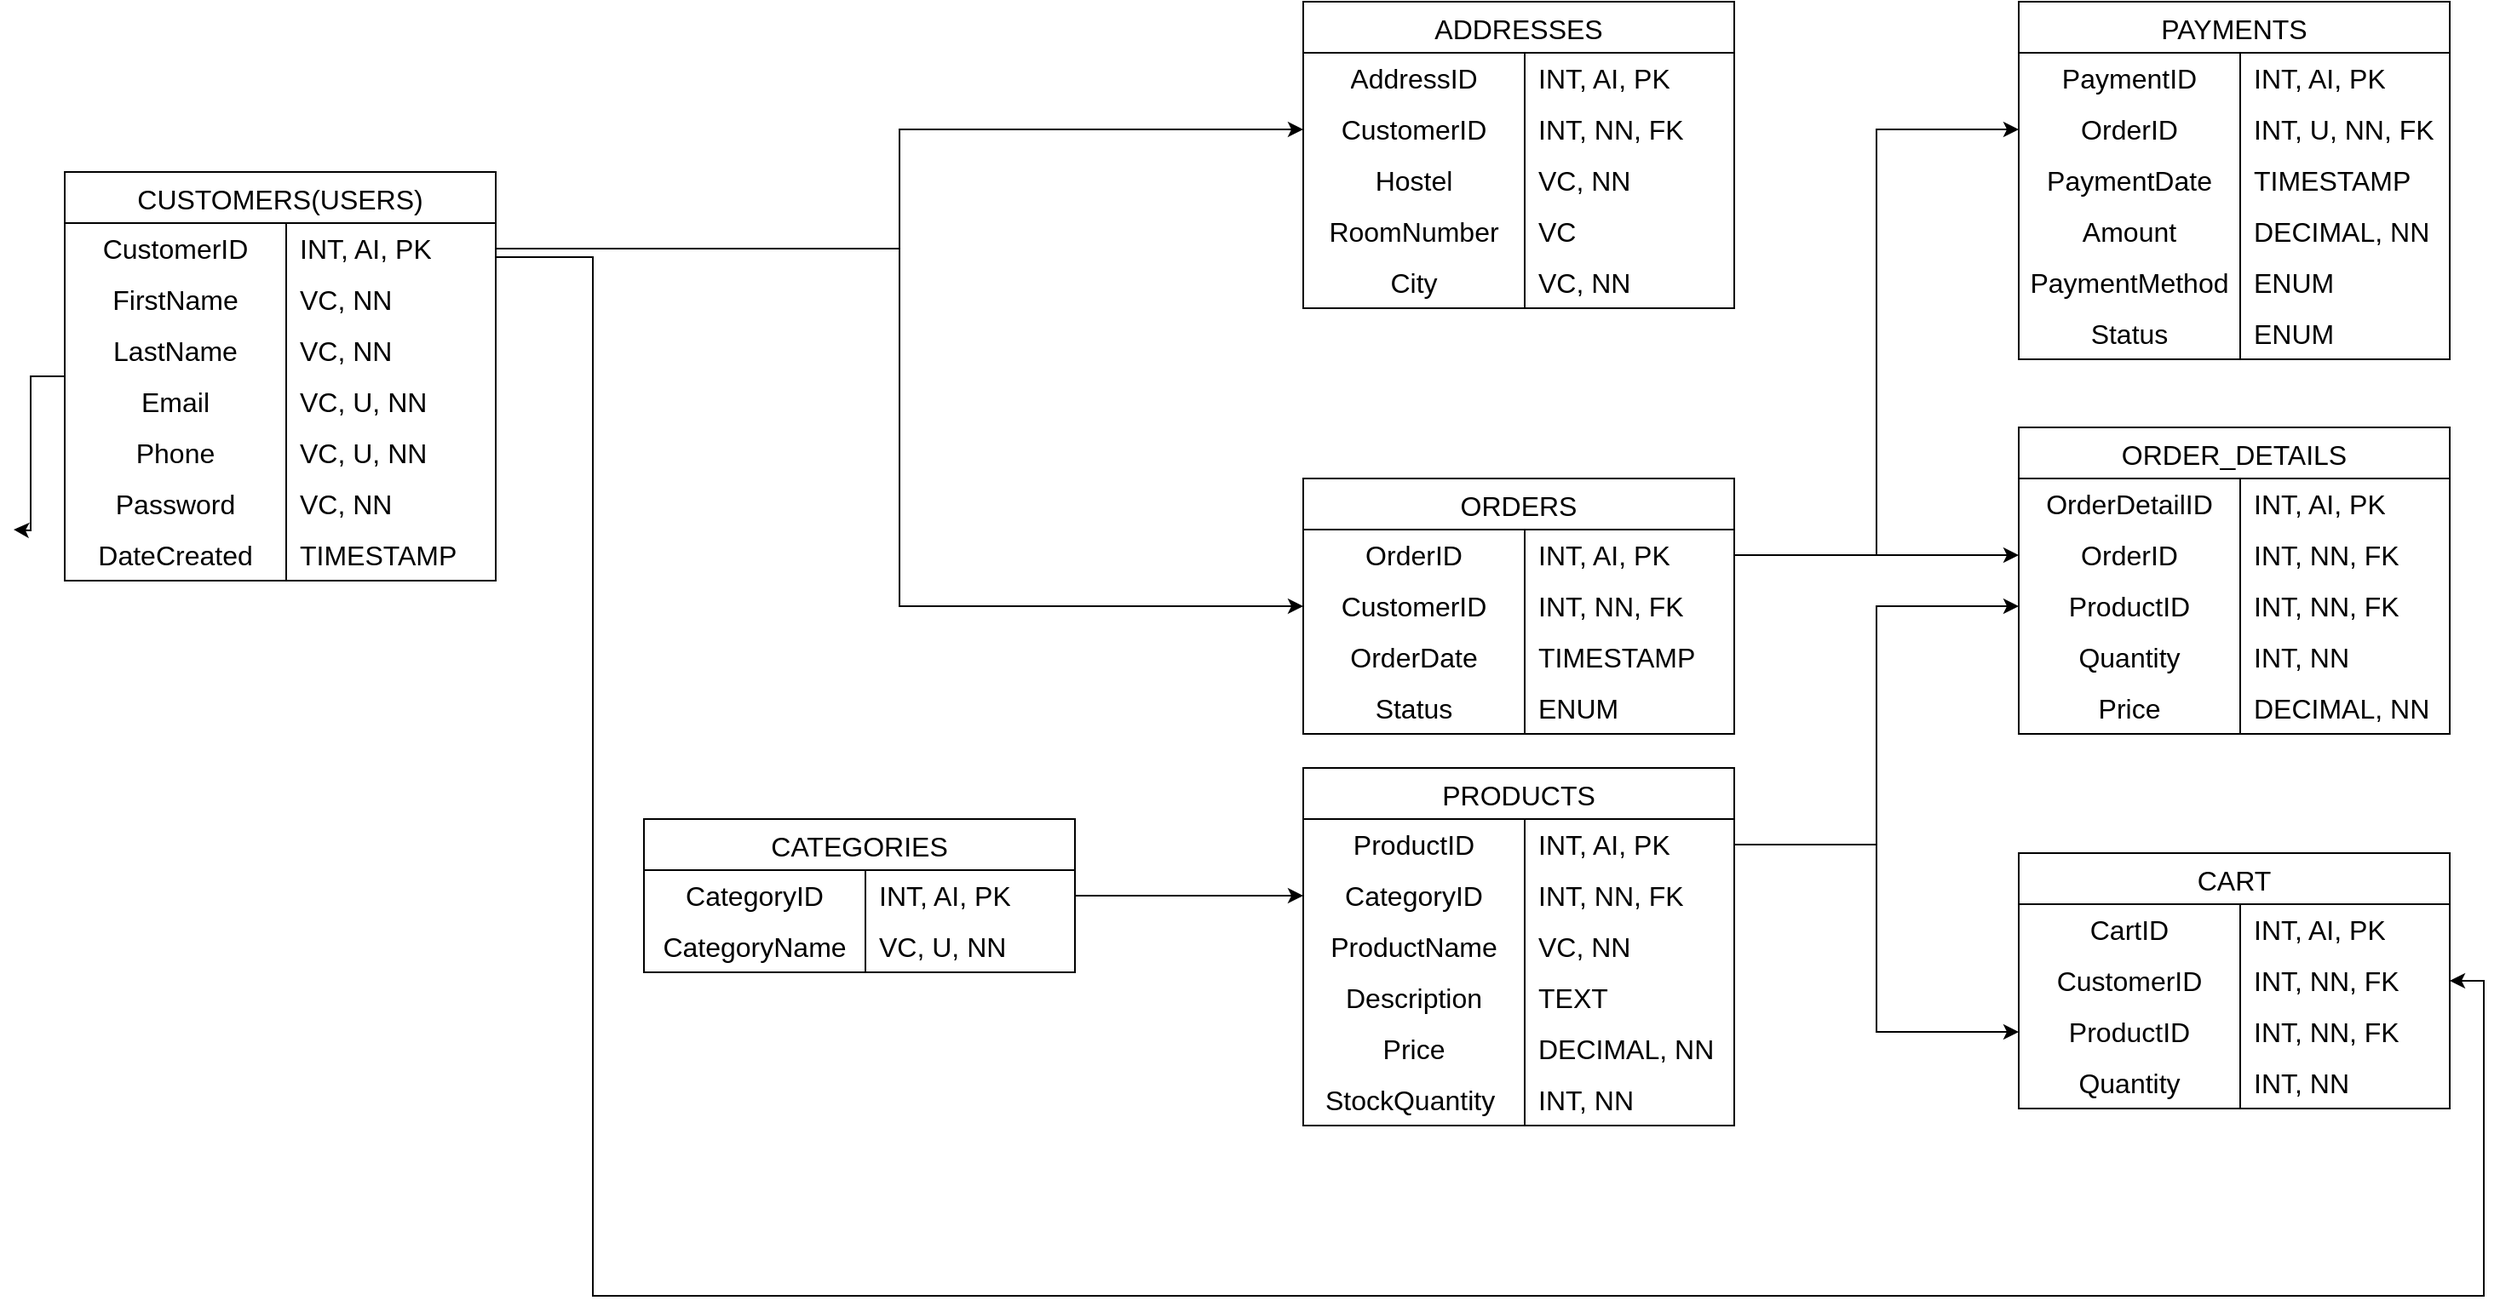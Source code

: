<mxfile version="28.1.2">
  <diagram name="Page-1" id="4RJxU852HI5QXZ_j6mLD">
    <mxGraphModel dx="1971" dy="1028" grid="1" gridSize="10" guides="1" tooltips="1" connect="1" arrows="1" fold="1" page="1" pageScale="1" pageWidth="850" pageHeight="1100" math="0" shadow="0">
      <root>
        <mxCell id="0" />
        <mxCell id="1" parent="0" />
        <mxCell id="DfPjqDbKru67IclA6iaJ-103" value="" style="edgeStyle=orthogonalEdgeStyle;rounded=0;orthogonalLoop=1;jettySize=auto;html=1;" edge="1" parent="1" source="n_ByqYHPx5Tt4mNzpNl--15">
          <mxGeometry relative="1" as="geometry">
            <mxPoint x="NaN" y="340" as="targetPoint" />
          </mxGeometry>
        </mxCell>
        <mxCell id="DfPjqDbKru67IclA6iaJ-159" value="" style="edgeStyle=orthogonalEdgeStyle;rounded=0;orthogonalLoop=1;jettySize=auto;html=1;" edge="1" parent="1" source="n_ByqYHPx5Tt4mNzpNl--16" target="DfPjqDbKru67IclA6iaJ-141">
          <mxGeometry relative="1" as="geometry" />
        </mxCell>
        <mxCell id="n_ByqYHPx5Tt4mNzpNl--15" value="CUSTOMERS(USERS)" style="shape=table;startSize=30;container=1;collapsible=0;childLayout=tableLayout;fixedRows=1;rowLines=0;fontStyle=0;strokeColor=default;fontSize=16;columnLines=1;miterlimit=4;" parent="1" vertex="1">
          <mxGeometry x="30" y="130" width="253" height="240" as="geometry" />
        </mxCell>
        <mxCell id="n_ByqYHPx5Tt4mNzpNl--16" value="" style="shape=tableRow;horizontal=0;startSize=0;swimlaneHead=0;swimlaneBody=0;top=0;left=0;bottom=0;right=0;collapsible=0;dropTarget=0;fillColor=none;points=[[0,0.5],[1,0.5]];portConstraint=eastwest;strokeColor=inherit;fontSize=16;" parent="n_ByqYHPx5Tt4mNzpNl--15" vertex="1">
          <mxGeometry y="30" width="253" height="30" as="geometry" />
        </mxCell>
        <mxCell id="n_ByqYHPx5Tt4mNzpNl--17" value="CustomerID" style="shape=partialRectangle;html=1;whiteSpace=wrap;connectable=0;fillColor=none;top=0;left=0;bottom=0;right=0;overflow=hidden;pointerEvents=1;strokeColor=inherit;fontSize=16;" parent="n_ByqYHPx5Tt4mNzpNl--16" vertex="1">
          <mxGeometry width="130" height="30" as="geometry">
            <mxRectangle width="130" height="30" as="alternateBounds" />
          </mxGeometry>
        </mxCell>
        <mxCell id="n_ByqYHPx5Tt4mNzpNl--18" value="INT, AI, PK" style="shape=partialRectangle;html=1;whiteSpace=wrap;connectable=0;fillColor=none;top=0;left=0;bottom=0;right=0;align=left;spacingLeft=6;overflow=hidden;strokeColor=inherit;fontSize=16;" parent="n_ByqYHPx5Tt4mNzpNl--16" vertex="1">
          <mxGeometry x="130" width="123" height="30" as="geometry">
            <mxRectangle width="123" height="30" as="alternateBounds" />
          </mxGeometry>
        </mxCell>
        <mxCell id="n_ByqYHPx5Tt4mNzpNl--19" value="" style="shape=tableRow;horizontal=0;startSize=0;swimlaneHead=0;swimlaneBody=0;top=0;left=0;bottom=0;right=0;collapsible=0;dropTarget=0;fillColor=none;points=[[0,0.5],[1,0.5]];portConstraint=eastwest;strokeColor=inherit;fontSize=16;" parent="n_ByqYHPx5Tt4mNzpNl--15" vertex="1">
          <mxGeometry y="60" width="253" height="30" as="geometry" />
        </mxCell>
        <mxCell id="n_ByqYHPx5Tt4mNzpNl--20" value="FirstName" style="shape=partialRectangle;html=1;whiteSpace=wrap;connectable=0;fillColor=none;top=0;left=0;bottom=0;right=0;overflow=hidden;strokeColor=inherit;fontSize=16;" parent="n_ByqYHPx5Tt4mNzpNl--19" vertex="1">
          <mxGeometry width="130" height="30" as="geometry">
            <mxRectangle width="130" height="30" as="alternateBounds" />
          </mxGeometry>
        </mxCell>
        <mxCell id="n_ByqYHPx5Tt4mNzpNl--21" value="VC, NN" style="shape=partialRectangle;html=1;whiteSpace=wrap;connectable=0;fillColor=none;top=0;left=0;bottom=0;right=0;align=left;spacingLeft=6;overflow=hidden;strokeColor=inherit;fontSize=16;" parent="n_ByqYHPx5Tt4mNzpNl--19" vertex="1">
          <mxGeometry x="130" width="123" height="30" as="geometry">
            <mxRectangle width="123" height="30" as="alternateBounds" />
          </mxGeometry>
        </mxCell>
        <mxCell id="n_ByqYHPx5Tt4mNzpNl--22" value="" style="shape=tableRow;horizontal=0;startSize=0;swimlaneHead=0;swimlaneBody=0;top=0;left=0;bottom=0;right=0;collapsible=0;dropTarget=0;fillColor=none;points=[[0,0.5],[1,0.5]];portConstraint=eastwest;strokeColor=inherit;fontSize=16;" parent="n_ByqYHPx5Tt4mNzpNl--15" vertex="1">
          <mxGeometry y="90" width="253" height="30" as="geometry" />
        </mxCell>
        <mxCell id="n_ByqYHPx5Tt4mNzpNl--23" value="LastName" style="shape=partialRectangle;html=1;whiteSpace=wrap;connectable=0;fillColor=none;top=0;left=0;bottom=0;right=0;overflow=hidden;strokeColor=inherit;fontSize=16;" parent="n_ByqYHPx5Tt4mNzpNl--22" vertex="1">
          <mxGeometry width="130" height="30" as="geometry">
            <mxRectangle width="130" height="30" as="alternateBounds" />
          </mxGeometry>
        </mxCell>
        <mxCell id="n_ByqYHPx5Tt4mNzpNl--24" value="VC, NN" style="shape=partialRectangle;html=1;whiteSpace=wrap;connectable=0;fillColor=none;top=0;left=0;bottom=0;right=0;align=left;spacingLeft=6;overflow=hidden;strokeColor=inherit;fontSize=16;" parent="n_ByqYHPx5Tt4mNzpNl--22" vertex="1">
          <mxGeometry x="130" width="123" height="30" as="geometry">
            <mxRectangle width="123" height="30" as="alternateBounds" />
          </mxGeometry>
        </mxCell>
        <mxCell id="n_ByqYHPx5Tt4mNzpNl--31" style="shape=tableRow;horizontal=0;startSize=0;swimlaneHead=0;swimlaneBody=0;top=0;left=0;bottom=0;right=0;collapsible=0;dropTarget=0;fillColor=none;points=[[0,0.5],[1,0.5]];portConstraint=eastwest;strokeColor=inherit;fontSize=16;" parent="n_ByqYHPx5Tt4mNzpNl--15" vertex="1">
          <mxGeometry y="120" width="253" height="30" as="geometry" />
        </mxCell>
        <mxCell id="n_ByqYHPx5Tt4mNzpNl--32" value="Email" style="shape=partialRectangle;html=1;whiteSpace=wrap;connectable=0;fillColor=none;top=0;left=0;bottom=0;right=0;overflow=hidden;strokeColor=inherit;fontSize=16;" parent="n_ByqYHPx5Tt4mNzpNl--31" vertex="1">
          <mxGeometry width="130" height="30" as="geometry">
            <mxRectangle width="130" height="30" as="alternateBounds" />
          </mxGeometry>
        </mxCell>
        <mxCell id="n_ByqYHPx5Tt4mNzpNl--33" value="VC, U, NN" style="shape=partialRectangle;html=1;whiteSpace=wrap;connectable=0;fillColor=none;top=0;left=0;bottom=0;right=0;align=left;spacingLeft=6;overflow=hidden;strokeColor=inherit;fontSize=16;" parent="n_ByqYHPx5Tt4mNzpNl--31" vertex="1">
          <mxGeometry x="130" width="123" height="30" as="geometry">
            <mxRectangle width="123" height="30" as="alternateBounds" />
          </mxGeometry>
        </mxCell>
        <mxCell id="n_ByqYHPx5Tt4mNzpNl--34" style="shape=tableRow;horizontal=0;startSize=0;swimlaneHead=0;swimlaneBody=0;top=0;left=0;bottom=0;right=0;collapsible=0;dropTarget=0;fillColor=none;points=[[0,0.5],[1,0.5]];portConstraint=eastwest;strokeColor=inherit;fontSize=16;" parent="n_ByqYHPx5Tt4mNzpNl--15" vertex="1">
          <mxGeometry y="150" width="253" height="30" as="geometry" />
        </mxCell>
        <mxCell id="n_ByqYHPx5Tt4mNzpNl--35" value="Phone" style="shape=partialRectangle;html=1;whiteSpace=wrap;connectable=0;fillColor=none;top=0;left=0;bottom=0;right=0;overflow=hidden;strokeColor=inherit;fontSize=16;" parent="n_ByqYHPx5Tt4mNzpNl--34" vertex="1">
          <mxGeometry width="130" height="30" as="geometry">
            <mxRectangle width="130" height="30" as="alternateBounds" />
          </mxGeometry>
        </mxCell>
        <mxCell id="n_ByqYHPx5Tt4mNzpNl--36" value="VC, U, NN" style="shape=partialRectangle;html=1;whiteSpace=wrap;connectable=0;fillColor=none;top=0;left=0;bottom=0;right=0;align=left;spacingLeft=6;overflow=hidden;strokeColor=inherit;fontSize=16;" parent="n_ByqYHPx5Tt4mNzpNl--34" vertex="1">
          <mxGeometry x="130" width="123" height="30" as="geometry">
            <mxRectangle width="123" height="30" as="alternateBounds" />
          </mxGeometry>
        </mxCell>
        <mxCell id="DfPjqDbKru67IclA6iaJ-1" style="shape=tableRow;horizontal=0;startSize=0;swimlaneHead=0;swimlaneBody=0;top=0;left=0;bottom=0;right=0;collapsible=0;dropTarget=0;fillColor=none;points=[[0,0.5],[1,0.5]];portConstraint=eastwest;strokeColor=inherit;fontSize=16;" vertex="1" parent="n_ByqYHPx5Tt4mNzpNl--15">
          <mxGeometry y="180" width="253" height="30" as="geometry" />
        </mxCell>
        <mxCell id="DfPjqDbKru67IclA6iaJ-2" value="Password" style="shape=partialRectangle;html=1;whiteSpace=wrap;connectable=0;fillColor=none;top=0;left=0;bottom=0;right=0;overflow=hidden;strokeColor=inherit;fontSize=16;" vertex="1" parent="DfPjqDbKru67IclA6iaJ-1">
          <mxGeometry width="130" height="30" as="geometry">
            <mxRectangle width="130" height="30" as="alternateBounds" />
          </mxGeometry>
        </mxCell>
        <mxCell id="DfPjqDbKru67IclA6iaJ-3" value="VC, NN" style="shape=partialRectangle;html=1;whiteSpace=wrap;connectable=0;fillColor=none;top=0;left=0;bottom=0;right=0;align=left;spacingLeft=6;overflow=hidden;strokeColor=inherit;fontSize=16;" vertex="1" parent="DfPjqDbKru67IclA6iaJ-1">
          <mxGeometry x="130" width="123" height="30" as="geometry">
            <mxRectangle width="123" height="30" as="alternateBounds" />
          </mxGeometry>
        </mxCell>
        <mxCell id="DfPjqDbKru67IclA6iaJ-4" style="shape=tableRow;horizontal=0;startSize=0;swimlaneHead=0;swimlaneBody=0;top=0;left=0;bottom=0;right=0;collapsible=0;dropTarget=0;fillColor=none;points=[[0,0.5],[1,0.5]];portConstraint=eastwest;strokeColor=inherit;fontSize=16;" vertex="1" parent="n_ByqYHPx5Tt4mNzpNl--15">
          <mxGeometry y="210" width="253" height="30" as="geometry" />
        </mxCell>
        <mxCell id="DfPjqDbKru67IclA6iaJ-5" value="DateCreated" style="shape=partialRectangle;html=1;whiteSpace=wrap;connectable=0;fillColor=none;top=0;left=0;bottom=0;right=0;overflow=hidden;strokeColor=inherit;fontSize=16;" vertex="1" parent="DfPjqDbKru67IclA6iaJ-4">
          <mxGeometry width="130" height="30" as="geometry">
            <mxRectangle width="130" height="30" as="alternateBounds" />
          </mxGeometry>
        </mxCell>
        <mxCell id="DfPjqDbKru67IclA6iaJ-6" value="TIMESTAMP" style="shape=partialRectangle;html=1;whiteSpace=wrap;connectable=0;fillColor=none;top=0;left=0;bottom=0;right=0;align=left;spacingLeft=6;overflow=hidden;strokeColor=inherit;fontSize=16;" vertex="1" parent="DfPjqDbKru67IclA6iaJ-4">
          <mxGeometry x="130" width="123" height="30" as="geometry">
            <mxRectangle width="123" height="30" as="alternateBounds" />
          </mxGeometry>
        </mxCell>
        <mxCell id="DfPjqDbKru67IclA6iaJ-137" value="ADDRESSES" style="shape=table;startSize=30;container=1;collapsible=0;childLayout=tableLayout;fixedRows=1;rowLines=0;fontStyle=0;strokeColor=default;fontSize=16;columnLines=1;miterlimit=4;" vertex="1" parent="1">
          <mxGeometry x="757" y="30" width="253" height="180" as="geometry" />
        </mxCell>
        <mxCell id="DfPjqDbKru67IclA6iaJ-138" value="" style="shape=tableRow;horizontal=0;startSize=0;swimlaneHead=0;swimlaneBody=0;top=0;left=0;bottom=0;right=0;collapsible=0;dropTarget=0;fillColor=none;points=[[0,0.5],[1,0.5]];portConstraint=eastwest;strokeColor=inherit;fontSize=16;" vertex="1" parent="DfPjqDbKru67IclA6iaJ-137">
          <mxGeometry y="30" width="253" height="30" as="geometry" />
        </mxCell>
        <mxCell id="DfPjqDbKru67IclA6iaJ-139" value="AddressID" style="shape=partialRectangle;html=1;whiteSpace=wrap;connectable=0;fillColor=none;top=0;left=0;bottom=0;right=0;overflow=hidden;pointerEvents=1;strokeColor=inherit;fontSize=16;" vertex="1" parent="DfPjqDbKru67IclA6iaJ-138">
          <mxGeometry width="130" height="30" as="geometry">
            <mxRectangle width="130" height="30" as="alternateBounds" />
          </mxGeometry>
        </mxCell>
        <mxCell id="DfPjqDbKru67IclA6iaJ-140" value="INT, AI, PK" style="shape=partialRectangle;html=1;whiteSpace=wrap;connectable=0;fillColor=none;top=0;left=0;bottom=0;right=0;align=left;spacingLeft=6;overflow=hidden;strokeColor=inherit;fontSize=16;" vertex="1" parent="DfPjqDbKru67IclA6iaJ-138">
          <mxGeometry x="130" width="123" height="30" as="geometry">
            <mxRectangle width="123" height="30" as="alternateBounds" />
          </mxGeometry>
        </mxCell>
        <mxCell id="DfPjqDbKru67IclA6iaJ-141" value="" style="shape=tableRow;horizontal=0;startSize=0;swimlaneHead=0;swimlaneBody=0;top=0;left=0;bottom=0;right=0;collapsible=0;dropTarget=0;fillColor=none;points=[[0,0.5],[1,0.5]];portConstraint=eastwest;strokeColor=inherit;fontSize=16;" vertex="1" parent="DfPjqDbKru67IclA6iaJ-137">
          <mxGeometry y="60" width="253" height="30" as="geometry" />
        </mxCell>
        <mxCell id="DfPjqDbKru67IclA6iaJ-142" value="CustomerID" style="shape=partialRectangle;html=1;whiteSpace=wrap;connectable=0;fillColor=none;top=0;left=0;bottom=0;right=0;overflow=hidden;strokeColor=inherit;fontSize=16;" vertex="1" parent="DfPjqDbKru67IclA6iaJ-141">
          <mxGeometry width="130" height="30" as="geometry">
            <mxRectangle width="130" height="30" as="alternateBounds" />
          </mxGeometry>
        </mxCell>
        <mxCell id="DfPjqDbKru67IclA6iaJ-143" value="INT, NN, FK" style="shape=partialRectangle;html=1;whiteSpace=wrap;connectable=0;fillColor=none;top=0;left=0;bottom=0;right=0;align=left;spacingLeft=6;overflow=hidden;strokeColor=inherit;fontSize=16;" vertex="1" parent="DfPjqDbKru67IclA6iaJ-141">
          <mxGeometry x="130" width="123" height="30" as="geometry">
            <mxRectangle width="123" height="30" as="alternateBounds" />
          </mxGeometry>
        </mxCell>
        <mxCell id="DfPjqDbKru67IclA6iaJ-144" value="" style="shape=tableRow;horizontal=0;startSize=0;swimlaneHead=0;swimlaneBody=0;top=0;left=0;bottom=0;right=0;collapsible=0;dropTarget=0;fillColor=none;points=[[0,0.5],[1,0.5]];portConstraint=eastwest;strokeColor=inherit;fontSize=16;" vertex="1" parent="DfPjqDbKru67IclA6iaJ-137">
          <mxGeometry y="90" width="253" height="30" as="geometry" />
        </mxCell>
        <mxCell id="DfPjqDbKru67IclA6iaJ-145" value="Hostel" style="shape=partialRectangle;html=1;whiteSpace=wrap;connectable=0;fillColor=none;top=0;left=0;bottom=0;right=0;overflow=hidden;strokeColor=inherit;fontSize=16;" vertex="1" parent="DfPjqDbKru67IclA6iaJ-144">
          <mxGeometry width="130" height="30" as="geometry">
            <mxRectangle width="130" height="30" as="alternateBounds" />
          </mxGeometry>
        </mxCell>
        <mxCell id="DfPjqDbKru67IclA6iaJ-146" value="VC, NN" style="shape=partialRectangle;html=1;whiteSpace=wrap;connectable=0;fillColor=none;top=0;left=0;bottom=0;right=0;align=left;spacingLeft=6;overflow=hidden;strokeColor=inherit;fontSize=16;" vertex="1" parent="DfPjqDbKru67IclA6iaJ-144">
          <mxGeometry x="130" width="123" height="30" as="geometry">
            <mxRectangle width="123" height="30" as="alternateBounds" />
          </mxGeometry>
        </mxCell>
        <mxCell id="DfPjqDbKru67IclA6iaJ-147" style="shape=tableRow;horizontal=0;startSize=0;swimlaneHead=0;swimlaneBody=0;top=0;left=0;bottom=0;right=0;collapsible=0;dropTarget=0;fillColor=none;points=[[0,0.5],[1,0.5]];portConstraint=eastwest;strokeColor=inherit;fontSize=16;" vertex="1" parent="DfPjqDbKru67IclA6iaJ-137">
          <mxGeometry y="120" width="253" height="30" as="geometry" />
        </mxCell>
        <mxCell id="DfPjqDbKru67IclA6iaJ-148" value="RoomNumber" style="shape=partialRectangle;html=1;whiteSpace=wrap;connectable=0;fillColor=none;top=0;left=0;bottom=0;right=0;overflow=hidden;strokeColor=inherit;fontSize=16;" vertex="1" parent="DfPjqDbKru67IclA6iaJ-147">
          <mxGeometry width="130" height="30" as="geometry">
            <mxRectangle width="130" height="30" as="alternateBounds" />
          </mxGeometry>
        </mxCell>
        <mxCell id="DfPjqDbKru67IclA6iaJ-149" value="VC" style="shape=partialRectangle;html=1;whiteSpace=wrap;connectable=0;fillColor=none;top=0;left=0;bottom=0;right=0;align=left;spacingLeft=6;overflow=hidden;strokeColor=inherit;fontSize=16;" vertex="1" parent="DfPjqDbKru67IclA6iaJ-147">
          <mxGeometry x="130" width="123" height="30" as="geometry">
            <mxRectangle width="123" height="30" as="alternateBounds" />
          </mxGeometry>
        </mxCell>
        <mxCell id="DfPjqDbKru67IclA6iaJ-150" style="shape=tableRow;horizontal=0;startSize=0;swimlaneHead=0;swimlaneBody=0;top=0;left=0;bottom=0;right=0;collapsible=0;dropTarget=0;fillColor=none;points=[[0,0.5],[1,0.5]];portConstraint=eastwest;strokeColor=inherit;fontSize=16;" vertex="1" parent="DfPjqDbKru67IclA6iaJ-137">
          <mxGeometry y="150" width="253" height="30" as="geometry" />
        </mxCell>
        <mxCell id="DfPjqDbKru67IclA6iaJ-151" value="City" style="shape=partialRectangle;html=1;whiteSpace=wrap;connectable=0;fillColor=none;top=0;left=0;bottom=0;right=0;overflow=hidden;strokeColor=inherit;fontSize=16;" vertex="1" parent="DfPjqDbKru67IclA6iaJ-150">
          <mxGeometry width="130" height="30" as="geometry">
            <mxRectangle width="130" height="30" as="alternateBounds" />
          </mxGeometry>
        </mxCell>
        <mxCell id="DfPjqDbKru67IclA6iaJ-152" value="VC, NN" style="shape=partialRectangle;html=1;whiteSpace=wrap;connectable=0;fillColor=none;top=0;left=0;bottom=0;right=0;align=left;spacingLeft=6;overflow=hidden;strokeColor=inherit;fontSize=16;" vertex="1" parent="DfPjqDbKru67IclA6iaJ-150">
          <mxGeometry x="130" width="123" height="30" as="geometry">
            <mxRectangle width="123" height="30" as="alternateBounds" />
          </mxGeometry>
        </mxCell>
        <mxCell id="DfPjqDbKru67IclA6iaJ-160" value="CATEGORIES" style="shape=table;startSize=30;container=1;collapsible=0;childLayout=tableLayout;fixedRows=1;rowLines=0;fontStyle=0;strokeColor=default;fontSize=16;columnLines=1;miterlimit=4;" vertex="1" parent="1">
          <mxGeometry x="370" y="510" width="253" height="90" as="geometry" />
        </mxCell>
        <mxCell id="DfPjqDbKru67IclA6iaJ-161" value="" style="shape=tableRow;horizontal=0;startSize=0;swimlaneHead=0;swimlaneBody=0;top=0;left=0;bottom=0;right=0;collapsible=0;dropTarget=0;fillColor=none;points=[[0,0.5],[1,0.5]];portConstraint=eastwest;strokeColor=inherit;fontSize=16;" vertex="1" parent="DfPjqDbKru67IclA6iaJ-160">
          <mxGeometry y="30" width="253" height="30" as="geometry" />
        </mxCell>
        <mxCell id="DfPjqDbKru67IclA6iaJ-162" value="CategoryID" style="shape=partialRectangle;html=1;whiteSpace=wrap;connectable=0;fillColor=none;top=0;left=0;bottom=0;right=0;overflow=hidden;pointerEvents=1;strokeColor=inherit;fontSize=16;" vertex="1" parent="DfPjqDbKru67IclA6iaJ-161">
          <mxGeometry width="130" height="30" as="geometry">
            <mxRectangle width="130" height="30" as="alternateBounds" />
          </mxGeometry>
        </mxCell>
        <mxCell id="DfPjqDbKru67IclA6iaJ-163" value="INT, AI, PK" style="shape=partialRectangle;html=1;whiteSpace=wrap;connectable=0;fillColor=none;top=0;left=0;bottom=0;right=0;align=left;spacingLeft=6;overflow=hidden;strokeColor=inherit;fontSize=16;" vertex="1" parent="DfPjqDbKru67IclA6iaJ-161">
          <mxGeometry x="130" width="123" height="30" as="geometry">
            <mxRectangle width="123" height="30" as="alternateBounds" />
          </mxGeometry>
        </mxCell>
        <mxCell id="DfPjqDbKru67IclA6iaJ-164" value="" style="shape=tableRow;horizontal=0;startSize=0;swimlaneHead=0;swimlaneBody=0;top=0;left=0;bottom=0;right=0;collapsible=0;dropTarget=0;fillColor=none;points=[[0,0.5],[1,0.5]];portConstraint=eastwest;strokeColor=inherit;fontSize=16;" vertex="1" parent="DfPjqDbKru67IclA6iaJ-160">
          <mxGeometry y="60" width="253" height="30" as="geometry" />
        </mxCell>
        <mxCell id="DfPjqDbKru67IclA6iaJ-165" value="CategoryName" style="shape=partialRectangle;html=1;whiteSpace=wrap;connectable=0;fillColor=none;top=0;left=0;bottom=0;right=0;overflow=hidden;strokeColor=inherit;fontSize=16;" vertex="1" parent="DfPjqDbKru67IclA6iaJ-164">
          <mxGeometry width="130" height="30" as="geometry">
            <mxRectangle width="130" height="30" as="alternateBounds" />
          </mxGeometry>
        </mxCell>
        <mxCell id="DfPjqDbKru67IclA6iaJ-166" value="VC, U, NN" style="shape=partialRectangle;html=1;whiteSpace=wrap;connectable=0;fillColor=none;top=0;left=0;bottom=0;right=0;align=left;spacingLeft=6;overflow=hidden;strokeColor=inherit;fontSize=16;" vertex="1" parent="DfPjqDbKru67IclA6iaJ-164">
          <mxGeometry x="130" width="123" height="30" as="geometry">
            <mxRectangle width="123" height="30" as="alternateBounds" />
          </mxGeometry>
        </mxCell>
        <mxCell id="DfPjqDbKru67IclA6iaJ-176" value="PRODUCTS" style="shape=table;startSize=30;container=1;collapsible=0;childLayout=tableLayout;fixedRows=1;rowLines=0;fontStyle=0;strokeColor=default;fontSize=16;columnLines=1;miterlimit=4;" vertex="1" parent="1">
          <mxGeometry x="757" y="480" width="253" height="210" as="geometry" />
        </mxCell>
        <mxCell id="DfPjqDbKru67IclA6iaJ-180" value="" style="shape=tableRow;horizontal=0;startSize=0;swimlaneHead=0;swimlaneBody=0;top=0;left=0;bottom=0;right=0;collapsible=0;dropTarget=0;fillColor=none;points=[[0,0.5],[1,0.5]];portConstraint=eastwest;strokeColor=inherit;fontSize=16;" vertex="1" parent="DfPjqDbKru67IclA6iaJ-176">
          <mxGeometry y="30" width="253" height="30" as="geometry" />
        </mxCell>
        <mxCell id="DfPjqDbKru67IclA6iaJ-181" value="ProductID" style="shape=partialRectangle;html=1;whiteSpace=wrap;connectable=0;fillColor=none;top=0;left=0;bottom=0;right=0;overflow=hidden;strokeColor=inherit;fontSize=16;" vertex="1" parent="DfPjqDbKru67IclA6iaJ-180">
          <mxGeometry width="130" height="30" as="geometry">
            <mxRectangle width="130" height="30" as="alternateBounds" />
          </mxGeometry>
        </mxCell>
        <mxCell id="DfPjqDbKru67IclA6iaJ-182" value="INT, AI, PK" style="shape=partialRectangle;html=1;whiteSpace=wrap;connectable=0;fillColor=none;top=0;left=0;bottom=0;right=0;align=left;spacingLeft=6;overflow=hidden;strokeColor=inherit;fontSize=16;" vertex="1" parent="DfPjqDbKru67IclA6iaJ-180">
          <mxGeometry x="130" width="123" height="30" as="geometry">
            <mxRectangle width="123" height="30" as="alternateBounds" />
          </mxGeometry>
        </mxCell>
        <mxCell id="DfPjqDbKru67IclA6iaJ-177" value="" style="shape=tableRow;horizontal=0;startSize=0;swimlaneHead=0;swimlaneBody=0;top=0;left=0;bottom=0;right=0;collapsible=0;dropTarget=0;fillColor=none;points=[[0,0.5],[1,0.5]];portConstraint=eastwest;strokeColor=inherit;fontSize=16;" vertex="1" parent="DfPjqDbKru67IclA6iaJ-176">
          <mxGeometry y="60" width="253" height="30" as="geometry" />
        </mxCell>
        <mxCell id="DfPjqDbKru67IclA6iaJ-178" value="CategoryID" style="shape=partialRectangle;html=1;whiteSpace=wrap;connectable=0;fillColor=none;top=0;left=0;bottom=0;right=0;overflow=hidden;pointerEvents=1;strokeColor=inherit;fontSize=16;" vertex="1" parent="DfPjqDbKru67IclA6iaJ-177">
          <mxGeometry width="130" height="30" as="geometry">
            <mxRectangle width="130" height="30" as="alternateBounds" />
          </mxGeometry>
        </mxCell>
        <mxCell id="DfPjqDbKru67IclA6iaJ-179" value="INT, NN, FK" style="shape=partialRectangle;html=1;whiteSpace=wrap;connectable=0;fillColor=none;top=0;left=0;bottom=0;right=0;align=left;spacingLeft=6;overflow=hidden;strokeColor=inherit;fontSize=16;" vertex="1" parent="DfPjqDbKru67IclA6iaJ-177">
          <mxGeometry x="130" width="123" height="30" as="geometry">
            <mxRectangle width="123" height="30" as="alternateBounds" />
          </mxGeometry>
        </mxCell>
        <mxCell id="DfPjqDbKru67IclA6iaJ-183" value="" style="shape=tableRow;horizontal=0;startSize=0;swimlaneHead=0;swimlaneBody=0;top=0;left=0;bottom=0;right=0;collapsible=0;dropTarget=0;fillColor=none;points=[[0,0.5],[1,0.5]];portConstraint=eastwest;strokeColor=inherit;fontSize=16;" vertex="1" parent="DfPjqDbKru67IclA6iaJ-176">
          <mxGeometry y="90" width="253" height="30" as="geometry" />
        </mxCell>
        <mxCell id="DfPjqDbKru67IclA6iaJ-184" value="ProductName" style="shape=partialRectangle;html=1;whiteSpace=wrap;connectable=0;fillColor=none;top=0;left=0;bottom=0;right=0;overflow=hidden;strokeColor=inherit;fontSize=16;" vertex="1" parent="DfPjqDbKru67IclA6iaJ-183">
          <mxGeometry width="130" height="30" as="geometry">
            <mxRectangle width="130" height="30" as="alternateBounds" />
          </mxGeometry>
        </mxCell>
        <mxCell id="DfPjqDbKru67IclA6iaJ-185" value="VC, NN" style="shape=partialRectangle;html=1;whiteSpace=wrap;connectable=0;fillColor=none;top=0;left=0;bottom=0;right=0;align=left;spacingLeft=6;overflow=hidden;strokeColor=inherit;fontSize=16;" vertex="1" parent="DfPjqDbKru67IclA6iaJ-183">
          <mxGeometry x="130" width="123" height="30" as="geometry">
            <mxRectangle width="123" height="30" as="alternateBounds" />
          </mxGeometry>
        </mxCell>
        <mxCell id="DfPjqDbKru67IclA6iaJ-186" style="shape=tableRow;horizontal=0;startSize=0;swimlaneHead=0;swimlaneBody=0;top=0;left=0;bottom=0;right=0;collapsible=0;dropTarget=0;fillColor=none;points=[[0,0.5],[1,0.5]];portConstraint=eastwest;strokeColor=inherit;fontSize=16;" vertex="1" parent="DfPjqDbKru67IclA6iaJ-176">
          <mxGeometry y="120" width="253" height="30" as="geometry" />
        </mxCell>
        <mxCell id="DfPjqDbKru67IclA6iaJ-187" value="Description" style="shape=partialRectangle;html=1;whiteSpace=wrap;connectable=0;fillColor=none;top=0;left=0;bottom=0;right=0;overflow=hidden;strokeColor=inherit;fontSize=16;" vertex="1" parent="DfPjqDbKru67IclA6iaJ-186">
          <mxGeometry width="130" height="30" as="geometry">
            <mxRectangle width="130" height="30" as="alternateBounds" />
          </mxGeometry>
        </mxCell>
        <mxCell id="DfPjqDbKru67IclA6iaJ-188" value="TEXT" style="shape=partialRectangle;html=1;whiteSpace=wrap;connectable=0;fillColor=none;top=0;left=0;bottom=0;right=0;align=left;spacingLeft=6;overflow=hidden;strokeColor=inherit;fontSize=16;" vertex="1" parent="DfPjqDbKru67IclA6iaJ-186">
          <mxGeometry x="130" width="123" height="30" as="geometry">
            <mxRectangle width="123" height="30" as="alternateBounds" />
          </mxGeometry>
        </mxCell>
        <mxCell id="DfPjqDbKru67IclA6iaJ-189" style="shape=tableRow;horizontal=0;startSize=0;swimlaneHead=0;swimlaneBody=0;top=0;left=0;bottom=0;right=0;collapsible=0;dropTarget=0;fillColor=none;points=[[0,0.5],[1,0.5]];portConstraint=eastwest;strokeColor=inherit;fontSize=16;" vertex="1" parent="DfPjqDbKru67IclA6iaJ-176">
          <mxGeometry y="150" width="253" height="30" as="geometry" />
        </mxCell>
        <mxCell id="DfPjqDbKru67IclA6iaJ-190" value="Price" style="shape=partialRectangle;html=1;whiteSpace=wrap;connectable=0;fillColor=none;top=0;left=0;bottom=0;right=0;overflow=hidden;strokeColor=inherit;fontSize=16;" vertex="1" parent="DfPjqDbKru67IclA6iaJ-189">
          <mxGeometry width="130" height="30" as="geometry">
            <mxRectangle width="130" height="30" as="alternateBounds" />
          </mxGeometry>
        </mxCell>
        <mxCell id="DfPjqDbKru67IclA6iaJ-191" value="DECIMAL, NN" style="shape=partialRectangle;html=1;whiteSpace=wrap;connectable=0;fillColor=none;top=0;left=0;bottom=0;right=0;align=left;spacingLeft=6;overflow=hidden;strokeColor=inherit;fontSize=16;" vertex="1" parent="DfPjqDbKru67IclA6iaJ-189">
          <mxGeometry x="130" width="123" height="30" as="geometry">
            <mxRectangle width="123" height="30" as="alternateBounds" />
          </mxGeometry>
        </mxCell>
        <mxCell id="DfPjqDbKru67IclA6iaJ-192" style="shape=tableRow;horizontal=0;startSize=0;swimlaneHead=0;swimlaneBody=0;top=0;left=0;bottom=0;right=0;collapsible=0;dropTarget=0;fillColor=none;points=[[0,0.5],[1,0.5]];portConstraint=eastwest;strokeColor=inherit;fontSize=16;" vertex="1" parent="DfPjqDbKru67IclA6iaJ-176">
          <mxGeometry y="180" width="253" height="30" as="geometry" />
        </mxCell>
        <mxCell id="DfPjqDbKru67IclA6iaJ-193" value="StockQuantity&amp;nbsp;" style="shape=partialRectangle;html=1;whiteSpace=wrap;connectable=0;fillColor=none;top=0;left=0;bottom=0;right=0;overflow=hidden;strokeColor=inherit;fontSize=16;" vertex="1" parent="DfPjqDbKru67IclA6iaJ-192">
          <mxGeometry width="130" height="30" as="geometry">
            <mxRectangle width="130" height="30" as="alternateBounds" />
          </mxGeometry>
        </mxCell>
        <mxCell id="DfPjqDbKru67IclA6iaJ-194" value="INT, NN" style="shape=partialRectangle;html=1;whiteSpace=wrap;connectable=0;fillColor=none;top=0;left=0;bottom=0;right=0;align=left;spacingLeft=6;overflow=hidden;strokeColor=inherit;fontSize=16;" vertex="1" parent="DfPjqDbKru67IclA6iaJ-192">
          <mxGeometry x="130" width="123" height="30" as="geometry">
            <mxRectangle width="123" height="30" as="alternateBounds" />
          </mxGeometry>
        </mxCell>
        <mxCell id="DfPjqDbKru67IclA6iaJ-261" style="edgeStyle=orthogonalEdgeStyle;rounded=0;orthogonalLoop=1;jettySize=auto;html=1;" edge="1" parent="1" source="DfPjqDbKru67IclA6iaJ-200" target="DfPjqDbKru67IclA6iaJ-239">
          <mxGeometry relative="1" as="geometry" />
        </mxCell>
        <mxCell id="DfPjqDbKru67IclA6iaJ-199" value="ORDERS" style="shape=table;startSize=30;container=1;collapsible=0;childLayout=tableLayout;fixedRows=1;rowLines=0;fontStyle=0;strokeColor=default;fontSize=16;columnLines=1;miterlimit=4;" vertex="1" parent="1">
          <mxGeometry x="757" y="310" width="253" height="150" as="geometry" />
        </mxCell>
        <mxCell id="DfPjqDbKru67IclA6iaJ-200" value="" style="shape=tableRow;horizontal=0;startSize=0;swimlaneHead=0;swimlaneBody=0;top=0;left=0;bottom=0;right=0;collapsible=0;dropTarget=0;fillColor=none;points=[[0,0.5],[1,0.5]];portConstraint=eastwest;strokeColor=inherit;fontSize=16;" vertex="1" parent="DfPjqDbKru67IclA6iaJ-199">
          <mxGeometry y="30" width="253" height="30" as="geometry" />
        </mxCell>
        <mxCell id="DfPjqDbKru67IclA6iaJ-201" value="OrderID" style="shape=partialRectangle;html=1;whiteSpace=wrap;connectable=0;fillColor=none;top=0;left=0;bottom=0;right=0;overflow=hidden;pointerEvents=1;strokeColor=inherit;fontSize=16;" vertex="1" parent="DfPjqDbKru67IclA6iaJ-200">
          <mxGeometry width="130" height="30" as="geometry">
            <mxRectangle width="130" height="30" as="alternateBounds" />
          </mxGeometry>
        </mxCell>
        <mxCell id="DfPjqDbKru67IclA6iaJ-202" value="INT, AI, PK" style="shape=partialRectangle;html=1;whiteSpace=wrap;connectable=0;fillColor=none;top=0;left=0;bottom=0;right=0;align=left;spacingLeft=6;overflow=hidden;strokeColor=inherit;fontSize=16;" vertex="1" parent="DfPjqDbKru67IclA6iaJ-200">
          <mxGeometry x="130" width="123" height="30" as="geometry">
            <mxRectangle width="123" height="30" as="alternateBounds" />
          </mxGeometry>
        </mxCell>
        <mxCell id="DfPjqDbKru67IclA6iaJ-203" value="" style="shape=tableRow;horizontal=0;startSize=0;swimlaneHead=0;swimlaneBody=0;top=0;left=0;bottom=0;right=0;collapsible=0;dropTarget=0;fillColor=none;points=[[0,0.5],[1,0.5]];portConstraint=eastwest;strokeColor=inherit;fontSize=16;" vertex="1" parent="DfPjqDbKru67IclA6iaJ-199">
          <mxGeometry y="60" width="253" height="30" as="geometry" />
        </mxCell>
        <mxCell id="DfPjqDbKru67IclA6iaJ-204" value="CustomerID" style="shape=partialRectangle;html=1;whiteSpace=wrap;connectable=0;fillColor=none;top=0;left=0;bottom=0;right=0;overflow=hidden;strokeColor=inherit;fontSize=16;" vertex="1" parent="DfPjqDbKru67IclA6iaJ-203">
          <mxGeometry width="130" height="30" as="geometry">
            <mxRectangle width="130" height="30" as="alternateBounds" />
          </mxGeometry>
        </mxCell>
        <mxCell id="DfPjqDbKru67IclA6iaJ-205" value="INT, NN, FK" style="shape=partialRectangle;html=1;whiteSpace=wrap;connectable=0;fillColor=none;top=0;left=0;bottom=0;right=0;align=left;spacingLeft=6;overflow=hidden;strokeColor=inherit;fontSize=16;" vertex="1" parent="DfPjqDbKru67IclA6iaJ-203">
          <mxGeometry x="130" width="123" height="30" as="geometry">
            <mxRectangle width="123" height="30" as="alternateBounds" />
          </mxGeometry>
        </mxCell>
        <mxCell id="DfPjqDbKru67IclA6iaJ-206" value="" style="shape=tableRow;horizontal=0;startSize=0;swimlaneHead=0;swimlaneBody=0;top=0;left=0;bottom=0;right=0;collapsible=0;dropTarget=0;fillColor=none;points=[[0,0.5],[1,0.5]];portConstraint=eastwest;strokeColor=inherit;fontSize=16;" vertex="1" parent="DfPjqDbKru67IclA6iaJ-199">
          <mxGeometry y="90" width="253" height="30" as="geometry" />
        </mxCell>
        <mxCell id="DfPjqDbKru67IclA6iaJ-207" value="OrderDate" style="shape=partialRectangle;html=1;whiteSpace=wrap;connectable=0;fillColor=none;top=0;left=0;bottom=0;right=0;overflow=hidden;strokeColor=inherit;fontSize=16;" vertex="1" parent="DfPjqDbKru67IclA6iaJ-206">
          <mxGeometry width="130" height="30" as="geometry">
            <mxRectangle width="130" height="30" as="alternateBounds" />
          </mxGeometry>
        </mxCell>
        <mxCell id="DfPjqDbKru67IclA6iaJ-208" value="TIMESTAMP" style="shape=partialRectangle;html=1;whiteSpace=wrap;connectable=0;fillColor=none;top=0;left=0;bottom=0;right=0;align=left;spacingLeft=6;overflow=hidden;strokeColor=inherit;fontSize=16;" vertex="1" parent="DfPjqDbKru67IclA6iaJ-206">
          <mxGeometry x="130" width="123" height="30" as="geometry">
            <mxRectangle width="123" height="30" as="alternateBounds" />
          </mxGeometry>
        </mxCell>
        <mxCell id="DfPjqDbKru67IclA6iaJ-209" style="shape=tableRow;horizontal=0;startSize=0;swimlaneHead=0;swimlaneBody=0;top=0;left=0;bottom=0;right=0;collapsible=0;dropTarget=0;fillColor=none;points=[[0,0.5],[1,0.5]];portConstraint=eastwest;strokeColor=inherit;fontSize=16;" vertex="1" parent="DfPjqDbKru67IclA6iaJ-199">
          <mxGeometry y="120" width="253" height="30" as="geometry" />
        </mxCell>
        <mxCell id="DfPjqDbKru67IclA6iaJ-210" value="Status" style="shape=partialRectangle;html=1;whiteSpace=wrap;connectable=0;fillColor=none;top=0;left=0;bottom=0;right=0;overflow=hidden;strokeColor=inherit;fontSize=16;" vertex="1" parent="DfPjqDbKru67IclA6iaJ-209">
          <mxGeometry width="130" height="30" as="geometry">
            <mxRectangle width="130" height="30" as="alternateBounds" />
          </mxGeometry>
        </mxCell>
        <mxCell id="DfPjqDbKru67IclA6iaJ-211" value="ENUM" style="shape=partialRectangle;html=1;whiteSpace=wrap;connectable=0;fillColor=none;top=0;left=0;bottom=0;right=0;align=left;spacingLeft=6;overflow=hidden;strokeColor=inherit;fontSize=16;" vertex="1" parent="DfPjqDbKru67IclA6iaJ-209">
          <mxGeometry x="130" width="123" height="30" as="geometry">
            <mxRectangle width="123" height="30" as="alternateBounds" />
          </mxGeometry>
        </mxCell>
        <mxCell id="DfPjqDbKru67IclA6iaJ-215" value="ORDER_DETAILS" style="shape=table;startSize=30;container=1;collapsible=0;childLayout=tableLayout;fixedRows=1;rowLines=0;fontStyle=0;strokeColor=default;fontSize=16;columnLines=1;miterlimit=4;" vertex="1" parent="1">
          <mxGeometry x="1177" y="280" width="253" height="180" as="geometry" />
        </mxCell>
        <mxCell id="DfPjqDbKru67IclA6iaJ-216" value="" style="shape=tableRow;horizontal=0;startSize=0;swimlaneHead=0;swimlaneBody=0;top=0;left=0;bottom=0;right=0;collapsible=0;dropTarget=0;fillColor=none;points=[[0,0.5],[1,0.5]];portConstraint=eastwest;strokeColor=inherit;fontSize=16;" vertex="1" parent="DfPjqDbKru67IclA6iaJ-215">
          <mxGeometry y="30" width="253" height="30" as="geometry" />
        </mxCell>
        <mxCell id="DfPjqDbKru67IclA6iaJ-217" value="OrderDetailID" style="shape=partialRectangle;html=1;whiteSpace=wrap;connectable=0;fillColor=none;top=0;left=0;bottom=0;right=0;overflow=hidden;pointerEvents=1;strokeColor=inherit;fontSize=16;" vertex="1" parent="DfPjqDbKru67IclA6iaJ-216">
          <mxGeometry width="130" height="30" as="geometry">
            <mxRectangle width="130" height="30" as="alternateBounds" />
          </mxGeometry>
        </mxCell>
        <mxCell id="DfPjqDbKru67IclA6iaJ-218" value="INT, AI, PK" style="shape=partialRectangle;html=1;whiteSpace=wrap;connectable=0;fillColor=none;top=0;left=0;bottom=0;right=0;align=left;spacingLeft=6;overflow=hidden;strokeColor=inherit;fontSize=16;" vertex="1" parent="DfPjqDbKru67IclA6iaJ-216">
          <mxGeometry x="130" width="123" height="30" as="geometry">
            <mxRectangle width="123" height="30" as="alternateBounds" />
          </mxGeometry>
        </mxCell>
        <mxCell id="DfPjqDbKru67IclA6iaJ-219" value="" style="shape=tableRow;horizontal=0;startSize=0;swimlaneHead=0;swimlaneBody=0;top=0;left=0;bottom=0;right=0;collapsible=0;dropTarget=0;fillColor=none;points=[[0,0.5],[1,0.5]];portConstraint=eastwest;strokeColor=inherit;fontSize=16;" vertex="1" parent="DfPjqDbKru67IclA6iaJ-215">
          <mxGeometry y="60" width="253" height="30" as="geometry" />
        </mxCell>
        <mxCell id="DfPjqDbKru67IclA6iaJ-220" value="OrderID" style="shape=partialRectangle;html=1;whiteSpace=wrap;connectable=0;fillColor=none;top=0;left=0;bottom=0;right=0;overflow=hidden;strokeColor=inherit;fontSize=16;" vertex="1" parent="DfPjqDbKru67IclA6iaJ-219">
          <mxGeometry width="130" height="30" as="geometry">
            <mxRectangle width="130" height="30" as="alternateBounds" />
          </mxGeometry>
        </mxCell>
        <mxCell id="DfPjqDbKru67IclA6iaJ-221" value="INT, NN, FK" style="shape=partialRectangle;html=1;whiteSpace=wrap;connectable=0;fillColor=none;top=0;left=0;bottom=0;right=0;align=left;spacingLeft=6;overflow=hidden;strokeColor=inherit;fontSize=16;" vertex="1" parent="DfPjqDbKru67IclA6iaJ-219">
          <mxGeometry x="130" width="123" height="30" as="geometry">
            <mxRectangle width="123" height="30" as="alternateBounds" />
          </mxGeometry>
        </mxCell>
        <mxCell id="DfPjqDbKru67IclA6iaJ-222" value="" style="shape=tableRow;horizontal=0;startSize=0;swimlaneHead=0;swimlaneBody=0;top=0;left=0;bottom=0;right=0;collapsible=0;dropTarget=0;fillColor=none;points=[[0,0.5],[1,0.5]];portConstraint=eastwest;strokeColor=inherit;fontSize=16;" vertex="1" parent="DfPjqDbKru67IclA6iaJ-215">
          <mxGeometry y="90" width="253" height="30" as="geometry" />
        </mxCell>
        <mxCell id="DfPjqDbKru67IclA6iaJ-223" value="ProductID" style="shape=partialRectangle;html=1;whiteSpace=wrap;connectable=0;fillColor=none;top=0;left=0;bottom=0;right=0;overflow=hidden;strokeColor=inherit;fontSize=16;" vertex="1" parent="DfPjqDbKru67IclA6iaJ-222">
          <mxGeometry width="130" height="30" as="geometry">
            <mxRectangle width="130" height="30" as="alternateBounds" />
          </mxGeometry>
        </mxCell>
        <mxCell id="DfPjqDbKru67IclA6iaJ-224" value="INT, NN, FK" style="shape=partialRectangle;html=1;whiteSpace=wrap;connectable=0;fillColor=none;top=0;left=0;bottom=0;right=0;align=left;spacingLeft=6;overflow=hidden;strokeColor=inherit;fontSize=16;" vertex="1" parent="DfPjqDbKru67IclA6iaJ-222">
          <mxGeometry x="130" width="123" height="30" as="geometry">
            <mxRectangle width="123" height="30" as="alternateBounds" />
          </mxGeometry>
        </mxCell>
        <mxCell id="DfPjqDbKru67IclA6iaJ-225" style="shape=tableRow;horizontal=0;startSize=0;swimlaneHead=0;swimlaneBody=0;top=0;left=0;bottom=0;right=0;collapsible=0;dropTarget=0;fillColor=none;points=[[0,0.5],[1,0.5]];portConstraint=eastwest;strokeColor=inherit;fontSize=16;" vertex="1" parent="DfPjqDbKru67IclA6iaJ-215">
          <mxGeometry y="120" width="253" height="30" as="geometry" />
        </mxCell>
        <mxCell id="DfPjqDbKru67IclA6iaJ-226" value="Quantity" style="shape=partialRectangle;html=1;whiteSpace=wrap;connectable=0;fillColor=none;top=0;left=0;bottom=0;right=0;overflow=hidden;strokeColor=inherit;fontSize=16;" vertex="1" parent="DfPjqDbKru67IclA6iaJ-225">
          <mxGeometry width="130" height="30" as="geometry">
            <mxRectangle width="130" height="30" as="alternateBounds" />
          </mxGeometry>
        </mxCell>
        <mxCell id="DfPjqDbKru67IclA6iaJ-227" value="INT, NN" style="shape=partialRectangle;html=1;whiteSpace=wrap;connectable=0;fillColor=none;top=0;left=0;bottom=0;right=0;align=left;spacingLeft=6;overflow=hidden;strokeColor=inherit;fontSize=16;" vertex="1" parent="DfPjqDbKru67IclA6iaJ-225">
          <mxGeometry x="130" width="123" height="30" as="geometry">
            <mxRectangle width="123" height="30" as="alternateBounds" />
          </mxGeometry>
        </mxCell>
        <mxCell id="DfPjqDbKru67IclA6iaJ-228" style="shape=tableRow;horizontal=0;startSize=0;swimlaneHead=0;swimlaneBody=0;top=0;left=0;bottom=0;right=0;collapsible=0;dropTarget=0;fillColor=none;points=[[0,0.5],[1,0.5]];portConstraint=eastwest;strokeColor=inherit;fontSize=16;" vertex="1" parent="DfPjqDbKru67IclA6iaJ-215">
          <mxGeometry y="150" width="253" height="30" as="geometry" />
        </mxCell>
        <mxCell id="DfPjqDbKru67IclA6iaJ-229" value="Price" style="shape=partialRectangle;html=1;whiteSpace=wrap;connectable=0;fillColor=none;top=0;left=0;bottom=0;right=0;overflow=hidden;strokeColor=inherit;fontSize=16;" vertex="1" parent="DfPjqDbKru67IclA6iaJ-228">
          <mxGeometry width="130" height="30" as="geometry">
            <mxRectangle width="130" height="30" as="alternateBounds" />
          </mxGeometry>
        </mxCell>
        <mxCell id="DfPjqDbKru67IclA6iaJ-230" value="DECIMAL, NN" style="shape=partialRectangle;html=1;whiteSpace=wrap;connectable=0;fillColor=none;top=0;left=0;bottom=0;right=0;align=left;spacingLeft=6;overflow=hidden;strokeColor=inherit;fontSize=16;" vertex="1" parent="DfPjqDbKru67IclA6iaJ-228">
          <mxGeometry x="130" width="123" height="30" as="geometry">
            <mxRectangle width="123" height="30" as="alternateBounds" />
          </mxGeometry>
        </mxCell>
        <mxCell id="DfPjqDbKru67IclA6iaJ-234" style="edgeStyle=orthogonalEdgeStyle;rounded=0;orthogonalLoop=1;jettySize=auto;html=1;" edge="1" parent="1" source="n_ByqYHPx5Tt4mNzpNl--16" target="DfPjqDbKru67IclA6iaJ-203">
          <mxGeometry relative="1" as="geometry" />
        </mxCell>
        <mxCell id="DfPjqDbKru67IclA6iaJ-235" value="PAYMENTS" style="shape=table;startSize=30;container=1;collapsible=0;childLayout=tableLayout;fixedRows=1;rowLines=0;fontStyle=0;strokeColor=default;fontSize=16;columnLines=1;miterlimit=4;" vertex="1" parent="1">
          <mxGeometry x="1177" y="30" width="253" height="210" as="geometry" />
        </mxCell>
        <mxCell id="DfPjqDbKru67IclA6iaJ-236" value="" style="shape=tableRow;horizontal=0;startSize=0;swimlaneHead=0;swimlaneBody=0;top=0;left=0;bottom=0;right=0;collapsible=0;dropTarget=0;fillColor=none;points=[[0,0.5],[1,0.5]];portConstraint=eastwest;strokeColor=inherit;fontSize=16;" vertex="1" parent="DfPjqDbKru67IclA6iaJ-235">
          <mxGeometry y="30" width="253" height="30" as="geometry" />
        </mxCell>
        <mxCell id="DfPjqDbKru67IclA6iaJ-237" value="PaymentID" style="shape=partialRectangle;html=1;whiteSpace=wrap;connectable=0;fillColor=none;top=0;left=0;bottom=0;right=0;overflow=hidden;strokeColor=inherit;fontSize=16;" vertex="1" parent="DfPjqDbKru67IclA6iaJ-236">
          <mxGeometry width="130" height="30" as="geometry">
            <mxRectangle width="130" height="30" as="alternateBounds" />
          </mxGeometry>
        </mxCell>
        <mxCell id="DfPjqDbKru67IclA6iaJ-238" value="INT, AI, PK" style="shape=partialRectangle;html=1;whiteSpace=wrap;connectable=0;fillColor=none;top=0;left=0;bottom=0;right=0;align=left;spacingLeft=6;overflow=hidden;strokeColor=inherit;fontSize=16;" vertex="1" parent="DfPjqDbKru67IclA6iaJ-236">
          <mxGeometry x="130" width="123" height="30" as="geometry">
            <mxRectangle width="123" height="30" as="alternateBounds" />
          </mxGeometry>
        </mxCell>
        <mxCell id="DfPjqDbKru67IclA6iaJ-239" value="" style="shape=tableRow;horizontal=0;startSize=0;swimlaneHead=0;swimlaneBody=0;top=0;left=0;bottom=0;right=0;collapsible=0;dropTarget=0;fillColor=none;points=[[0,0.5],[1,0.5]];portConstraint=eastwest;strokeColor=inherit;fontSize=16;" vertex="1" parent="DfPjqDbKru67IclA6iaJ-235">
          <mxGeometry y="60" width="253" height="30" as="geometry" />
        </mxCell>
        <mxCell id="DfPjqDbKru67IclA6iaJ-240" value="OrderID" style="shape=partialRectangle;html=1;whiteSpace=wrap;connectable=0;fillColor=none;top=0;left=0;bottom=0;right=0;overflow=hidden;pointerEvents=1;strokeColor=inherit;fontSize=16;" vertex="1" parent="DfPjqDbKru67IclA6iaJ-239">
          <mxGeometry width="130" height="30" as="geometry">
            <mxRectangle width="130" height="30" as="alternateBounds" />
          </mxGeometry>
        </mxCell>
        <mxCell id="DfPjqDbKru67IclA6iaJ-241" value="INT, U, NN, FK" style="shape=partialRectangle;html=1;whiteSpace=wrap;connectable=0;fillColor=none;top=0;left=0;bottom=0;right=0;align=left;spacingLeft=6;overflow=hidden;strokeColor=inherit;fontSize=16;" vertex="1" parent="DfPjqDbKru67IclA6iaJ-239">
          <mxGeometry x="130" width="123" height="30" as="geometry">
            <mxRectangle width="123" height="30" as="alternateBounds" />
          </mxGeometry>
        </mxCell>
        <mxCell id="DfPjqDbKru67IclA6iaJ-242" value="" style="shape=tableRow;horizontal=0;startSize=0;swimlaneHead=0;swimlaneBody=0;top=0;left=0;bottom=0;right=0;collapsible=0;dropTarget=0;fillColor=none;points=[[0,0.5],[1,0.5]];portConstraint=eastwest;strokeColor=inherit;fontSize=16;" vertex="1" parent="DfPjqDbKru67IclA6iaJ-235">
          <mxGeometry y="90" width="253" height="30" as="geometry" />
        </mxCell>
        <mxCell id="DfPjqDbKru67IclA6iaJ-243" value="PaymentDate" style="shape=partialRectangle;html=1;whiteSpace=wrap;connectable=0;fillColor=none;top=0;left=0;bottom=0;right=0;overflow=hidden;strokeColor=inherit;fontSize=16;" vertex="1" parent="DfPjqDbKru67IclA6iaJ-242">
          <mxGeometry width="130" height="30" as="geometry">
            <mxRectangle width="130" height="30" as="alternateBounds" />
          </mxGeometry>
        </mxCell>
        <mxCell id="DfPjqDbKru67IclA6iaJ-244" value="TIMESTAMP" style="shape=partialRectangle;html=1;whiteSpace=wrap;connectable=0;fillColor=none;top=0;left=0;bottom=0;right=0;align=left;spacingLeft=6;overflow=hidden;strokeColor=inherit;fontSize=16;" vertex="1" parent="DfPjqDbKru67IclA6iaJ-242">
          <mxGeometry x="130" width="123" height="30" as="geometry">
            <mxRectangle width="123" height="30" as="alternateBounds" />
          </mxGeometry>
        </mxCell>
        <mxCell id="DfPjqDbKru67IclA6iaJ-245" style="shape=tableRow;horizontal=0;startSize=0;swimlaneHead=0;swimlaneBody=0;top=0;left=0;bottom=0;right=0;collapsible=0;dropTarget=0;fillColor=none;points=[[0,0.5],[1,0.5]];portConstraint=eastwest;strokeColor=inherit;fontSize=16;" vertex="1" parent="DfPjqDbKru67IclA6iaJ-235">
          <mxGeometry y="120" width="253" height="30" as="geometry" />
        </mxCell>
        <mxCell id="DfPjqDbKru67IclA6iaJ-246" value="Amount" style="shape=partialRectangle;html=1;whiteSpace=wrap;connectable=0;fillColor=none;top=0;left=0;bottom=0;right=0;overflow=hidden;strokeColor=inherit;fontSize=16;" vertex="1" parent="DfPjqDbKru67IclA6iaJ-245">
          <mxGeometry width="130" height="30" as="geometry">
            <mxRectangle width="130" height="30" as="alternateBounds" />
          </mxGeometry>
        </mxCell>
        <mxCell id="DfPjqDbKru67IclA6iaJ-247" value="DECIMAL, NN" style="shape=partialRectangle;html=1;whiteSpace=wrap;connectable=0;fillColor=none;top=0;left=0;bottom=0;right=0;align=left;spacingLeft=6;overflow=hidden;strokeColor=inherit;fontSize=16;" vertex="1" parent="DfPjqDbKru67IclA6iaJ-245">
          <mxGeometry x="130" width="123" height="30" as="geometry">
            <mxRectangle width="123" height="30" as="alternateBounds" />
          </mxGeometry>
        </mxCell>
        <mxCell id="DfPjqDbKru67IclA6iaJ-248" style="shape=tableRow;horizontal=0;startSize=0;swimlaneHead=0;swimlaneBody=0;top=0;left=0;bottom=0;right=0;collapsible=0;dropTarget=0;fillColor=none;points=[[0,0.5],[1,0.5]];portConstraint=eastwest;strokeColor=inherit;fontSize=16;" vertex="1" parent="DfPjqDbKru67IclA6iaJ-235">
          <mxGeometry y="150" width="253" height="30" as="geometry" />
        </mxCell>
        <mxCell id="DfPjqDbKru67IclA6iaJ-249" value="PaymentMethod" style="shape=partialRectangle;html=1;whiteSpace=wrap;connectable=0;fillColor=none;top=0;left=0;bottom=0;right=0;overflow=hidden;strokeColor=inherit;fontSize=16;" vertex="1" parent="DfPjqDbKru67IclA6iaJ-248">
          <mxGeometry width="130" height="30" as="geometry">
            <mxRectangle width="130" height="30" as="alternateBounds" />
          </mxGeometry>
        </mxCell>
        <mxCell id="DfPjqDbKru67IclA6iaJ-250" value="ENUM" style="shape=partialRectangle;html=1;whiteSpace=wrap;connectable=0;fillColor=none;top=0;left=0;bottom=0;right=0;align=left;spacingLeft=6;overflow=hidden;strokeColor=inherit;fontSize=16;" vertex="1" parent="DfPjqDbKru67IclA6iaJ-248">
          <mxGeometry x="130" width="123" height="30" as="geometry">
            <mxRectangle width="123" height="30" as="alternateBounds" />
          </mxGeometry>
        </mxCell>
        <mxCell id="DfPjqDbKru67IclA6iaJ-251" style="shape=tableRow;horizontal=0;startSize=0;swimlaneHead=0;swimlaneBody=0;top=0;left=0;bottom=0;right=0;collapsible=0;dropTarget=0;fillColor=none;points=[[0,0.5],[1,0.5]];portConstraint=eastwest;strokeColor=inherit;fontSize=16;" vertex="1" parent="DfPjqDbKru67IclA6iaJ-235">
          <mxGeometry y="180" width="253" height="30" as="geometry" />
        </mxCell>
        <mxCell id="DfPjqDbKru67IclA6iaJ-252" value="Status" style="shape=partialRectangle;html=1;whiteSpace=wrap;connectable=0;fillColor=none;top=0;left=0;bottom=0;right=0;overflow=hidden;strokeColor=inherit;fontSize=16;" vertex="1" parent="DfPjqDbKru67IclA6iaJ-251">
          <mxGeometry width="130" height="30" as="geometry">
            <mxRectangle width="130" height="30" as="alternateBounds" />
          </mxGeometry>
        </mxCell>
        <mxCell id="DfPjqDbKru67IclA6iaJ-253" value="ENUM" style="shape=partialRectangle;html=1;whiteSpace=wrap;connectable=0;fillColor=none;top=0;left=0;bottom=0;right=0;align=left;spacingLeft=6;overflow=hidden;strokeColor=inherit;fontSize=16;" vertex="1" parent="DfPjqDbKru67IclA6iaJ-251">
          <mxGeometry x="130" width="123" height="30" as="geometry">
            <mxRectangle width="123" height="30" as="alternateBounds" />
          </mxGeometry>
        </mxCell>
        <mxCell id="DfPjqDbKru67IclA6iaJ-255" style="edgeStyle=orthogonalEdgeStyle;rounded=0;orthogonalLoop=1;jettySize=auto;html=1;" edge="1" parent="1" source="DfPjqDbKru67IclA6iaJ-200" target="DfPjqDbKru67IclA6iaJ-219">
          <mxGeometry relative="1" as="geometry" />
        </mxCell>
        <mxCell id="DfPjqDbKru67IclA6iaJ-259" style="edgeStyle=orthogonalEdgeStyle;rounded=0;orthogonalLoop=1;jettySize=auto;html=1;" edge="1" parent="1" source="DfPjqDbKru67IclA6iaJ-180" target="DfPjqDbKru67IclA6iaJ-222">
          <mxGeometry relative="1" as="geometry" />
        </mxCell>
        <mxCell id="DfPjqDbKru67IclA6iaJ-262" value="CART" style="shape=table;startSize=30;container=1;collapsible=0;childLayout=tableLayout;fixedRows=1;rowLines=0;fontStyle=0;strokeColor=default;fontSize=16;columnLines=1;miterlimit=4;" vertex="1" parent="1">
          <mxGeometry x="1177" y="530" width="253" height="150" as="geometry" />
        </mxCell>
        <mxCell id="DfPjqDbKru67IclA6iaJ-263" value="" style="shape=tableRow;horizontal=0;startSize=0;swimlaneHead=0;swimlaneBody=0;top=0;left=0;bottom=0;right=0;collapsible=0;dropTarget=0;fillColor=none;points=[[0,0.5],[1,0.5]];portConstraint=eastwest;strokeColor=inherit;fontSize=16;" vertex="1" parent="DfPjqDbKru67IclA6iaJ-262">
          <mxGeometry y="30" width="253" height="30" as="geometry" />
        </mxCell>
        <mxCell id="DfPjqDbKru67IclA6iaJ-264" value="CartID" style="shape=partialRectangle;html=1;whiteSpace=wrap;connectable=0;fillColor=none;top=0;left=0;bottom=0;right=0;overflow=hidden;pointerEvents=1;strokeColor=inherit;fontSize=16;" vertex="1" parent="DfPjqDbKru67IclA6iaJ-263">
          <mxGeometry width="130" height="30" as="geometry">
            <mxRectangle width="130" height="30" as="alternateBounds" />
          </mxGeometry>
        </mxCell>
        <mxCell id="DfPjqDbKru67IclA6iaJ-265" value="INT, AI, PK" style="shape=partialRectangle;html=1;whiteSpace=wrap;connectable=0;fillColor=none;top=0;left=0;bottom=0;right=0;align=left;spacingLeft=6;overflow=hidden;strokeColor=inherit;fontSize=16;" vertex="1" parent="DfPjqDbKru67IclA6iaJ-263">
          <mxGeometry x="130" width="123" height="30" as="geometry">
            <mxRectangle width="123" height="30" as="alternateBounds" />
          </mxGeometry>
        </mxCell>
        <mxCell id="DfPjqDbKru67IclA6iaJ-266" value="" style="shape=tableRow;horizontal=0;startSize=0;swimlaneHead=0;swimlaneBody=0;top=0;left=0;bottom=0;right=0;collapsible=0;dropTarget=0;fillColor=none;points=[[0,0.5],[1,0.5]];portConstraint=eastwest;strokeColor=inherit;fontSize=16;" vertex="1" parent="DfPjqDbKru67IclA6iaJ-262">
          <mxGeometry y="60" width="253" height="30" as="geometry" />
        </mxCell>
        <mxCell id="DfPjqDbKru67IclA6iaJ-267" value="CustomerID" style="shape=partialRectangle;html=1;whiteSpace=wrap;connectable=0;fillColor=none;top=0;left=0;bottom=0;right=0;overflow=hidden;strokeColor=inherit;fontSize=16;" vertex="1" parent="DfPjqDbKru67IclA6iaJ-266">
          <mxGeometry width="130" height="30" as="geometry">
            <mxRectangle width="130" height="30" as="alternateBounds" />
          </mxGeometry>
        </mxCell>
        <mxCell id="DfPjqDbKru67IclA6iaJ-268" value="INT, NN, FK" style="shape=partialRectangle;html=1;whiteSpace=wrap;connectable=0;fillColor=none;top=0;left=0;bottom=0;right=0;align=left;spacingLeft=6;overflow=hidden;strokeColor=inherit;fontSize=16;" vertex="1" parent="DfPjqDbKru67IclA6iaJ-266">
          <mxGeometry x="130" width="123" height="30" as="geometry">
            <mxRectangle width="123" height="30" as="alternateBounds" />
          </mxGeometry>
        </mxCell>
        <mxCell id="DfPjqDbKru67IclA6iaJ-269" value="" style="shape=tableRow;horizontal=0;startSize=0;swimlaneHead=0;swimlaneBody=0;top=0;left=0;bottom=0;right=0;collapsible=0;dropTarget=0;fillColor=none;points=[[0,0.5],[1,0.5]];portConstraint=eastwest;strokeColor=inherit;fontSize=16;" vertex="1" parent="DfPjqDbKru67IclA6iaJ-262">
          <mxGeometry y="90" width="253" height="30" as="geometry" />
        </mxCell>
        <mxCell id="DfPjqDbKru67IclA6iaJ-270" value="ProductID" style="shape=partialRectangle;html=1;whiteSpace=wrap;connectable=0;fillColor=none;top=0;left=0;bottom=0;right=0;overflow=hidden;strokeColor=inherit;fontSize=16;" vertex="1" parent="DfPjqDbKru67IclA6iaJ-269">
          <mxGeometry width="130" height="30" as="geometry">
            <mxRectangle width="130" height="30" as="alternateBounds" />
          </mxGeometry>
        </mxCell>
        <mxCell id="DfPjqDbKru67IclA6iaJ-271" value="INT, NN, FK" style="shape=partialRectangle;html=1;whiteSpace=wrap;connectable=0;fillColor=none;top=0;left=0;bottom=0;right=0;align=left;spacingLeft=6;overflow=hidden;strokeColor=inherit;fontSize=16;" vertex="1" parent="DfPjqDbKru67IclA6iaJ-269">
          <mxGeometry x="130" width="123" height="30" as="geometry">
            <mxRectangle width="123" height="30" as="alternateBounds" />
          </mxGeometry>
        </mxCell>
        <mxCell id="DfPjqDbKru67IclA6iaJ-272" style="shape=tableRow;horizontal=0;startSize=0;swimlaneHead=0;swimlaneBody=0;top=0;left=0;bottom=0;right=0;collapsible=0;dropTarget=0;fillColor=none;points=[[0,0.5],[1,0.5]];portConstraint=eastwest;strokeColor=inherit;fontSize=16;" vertex="1" parent="DfPjqDbKru67IclA6iaJ-262">
          <mxGeometry y="120" width="253" height="30" as="geometry" />
        </mxCell>
        <mxCell id="DfPjqDbKru67IclA6iaJ-273" value="Quantity" style="shape=partialRectangle;html=1;whiteSpace=wrap;connectable=0;fillColor=none;top=0;left=0;bottom=0;right=0;overflow=hidden;strokeColor=inherit;fontSize=16;" vertex="1" parent="DfPjqDbKru67IclA6iaJ-272">
          <mxGeometry width="130" height="30" as="geometry">
            <mxRectangle width="130" height="30" as="alternateBounds" />
          </mxGeometry>
        </mxCell>
        <mxCell id="DfPjqDbKru67IclA6iaJ-274" value="INT, NN" style="shape=partialRectangle;html=1;whiteSpace=wrap;connectable=0;fillColor=none;top=0;left=0;bottom=0;right=0;align=left;spacingLeft=6;overflow=hidden;strokeColor=inherit;fontSize=16;" vertex="1" parent="DfPjqDbKru67IclA6iaJ-272">
          <mxGeometry x="130" width="123" height="30" as="geometry">
            <mxRectangle width="123" height="30" as="alternateBounds" />
          </mxGeometry>
        </mxCell>
        <mxCell id="DfPjqDbKru67IclA6iaJ-275" style="edgeStyle=orthogonalEdgeStyle;rounded=0;orthogonalLoop=1;jettySize=auto;html=1;exitX=1;exitY=0.5;exitDx=0;exitDy=0;" edge="1" parent="1" source="DfPjqDbKru67IclA6iaJ-161" target="DfPjqDbKru67IclA6iaJ-177">
          <mxGeometry relative="1" as="geometry" />
        </mxCell>
        <mxCell id="DfPjqDbKru67IclA6iaJ-279" style="edgeStyle=orthogonalEdgeStyle;rounded=0;orthogonalLoop=1;jettySize=auto;html=1;" edge="1" parent="1" source="DfPjqDbKru67IclA6iaJ-180" target="DfPjqDbKru67IclA6iaJ-269">
          <mxGeometry relative="1" as="geometry" />
        </mxCell>
        <mxCell id="DfPjqDbKru67IclA6iaJ-282" style="edgeStyle=orthogonalEdgeStyle;rounded=0;orthogonalLoop=1;jettySize=auto;html=1;exitX=1;exitY=0.5;exitDx=0;exitDy=0;" edge="1" parent="1" source="n_ByqYHPx5Tt4mNzpNl--19" target="DfPjqDbKru67IclA6iaJ-266">
          <mxGeometry relative="1" as="geometry">
            <Array as="points">
              <mxPoint x="283" y="180" />
              <mxPoint x="340" y="180" />
              <mxPoint x="340" y="790" />
              <mxPoint x="1450" y="790" />
              <mxPoint x="1450" y="605" />
            </Array>
          </mxGeometry>
        </mxCell>
      </root>
    </mxGraphModel>
  </diagram>
</mxfile>
